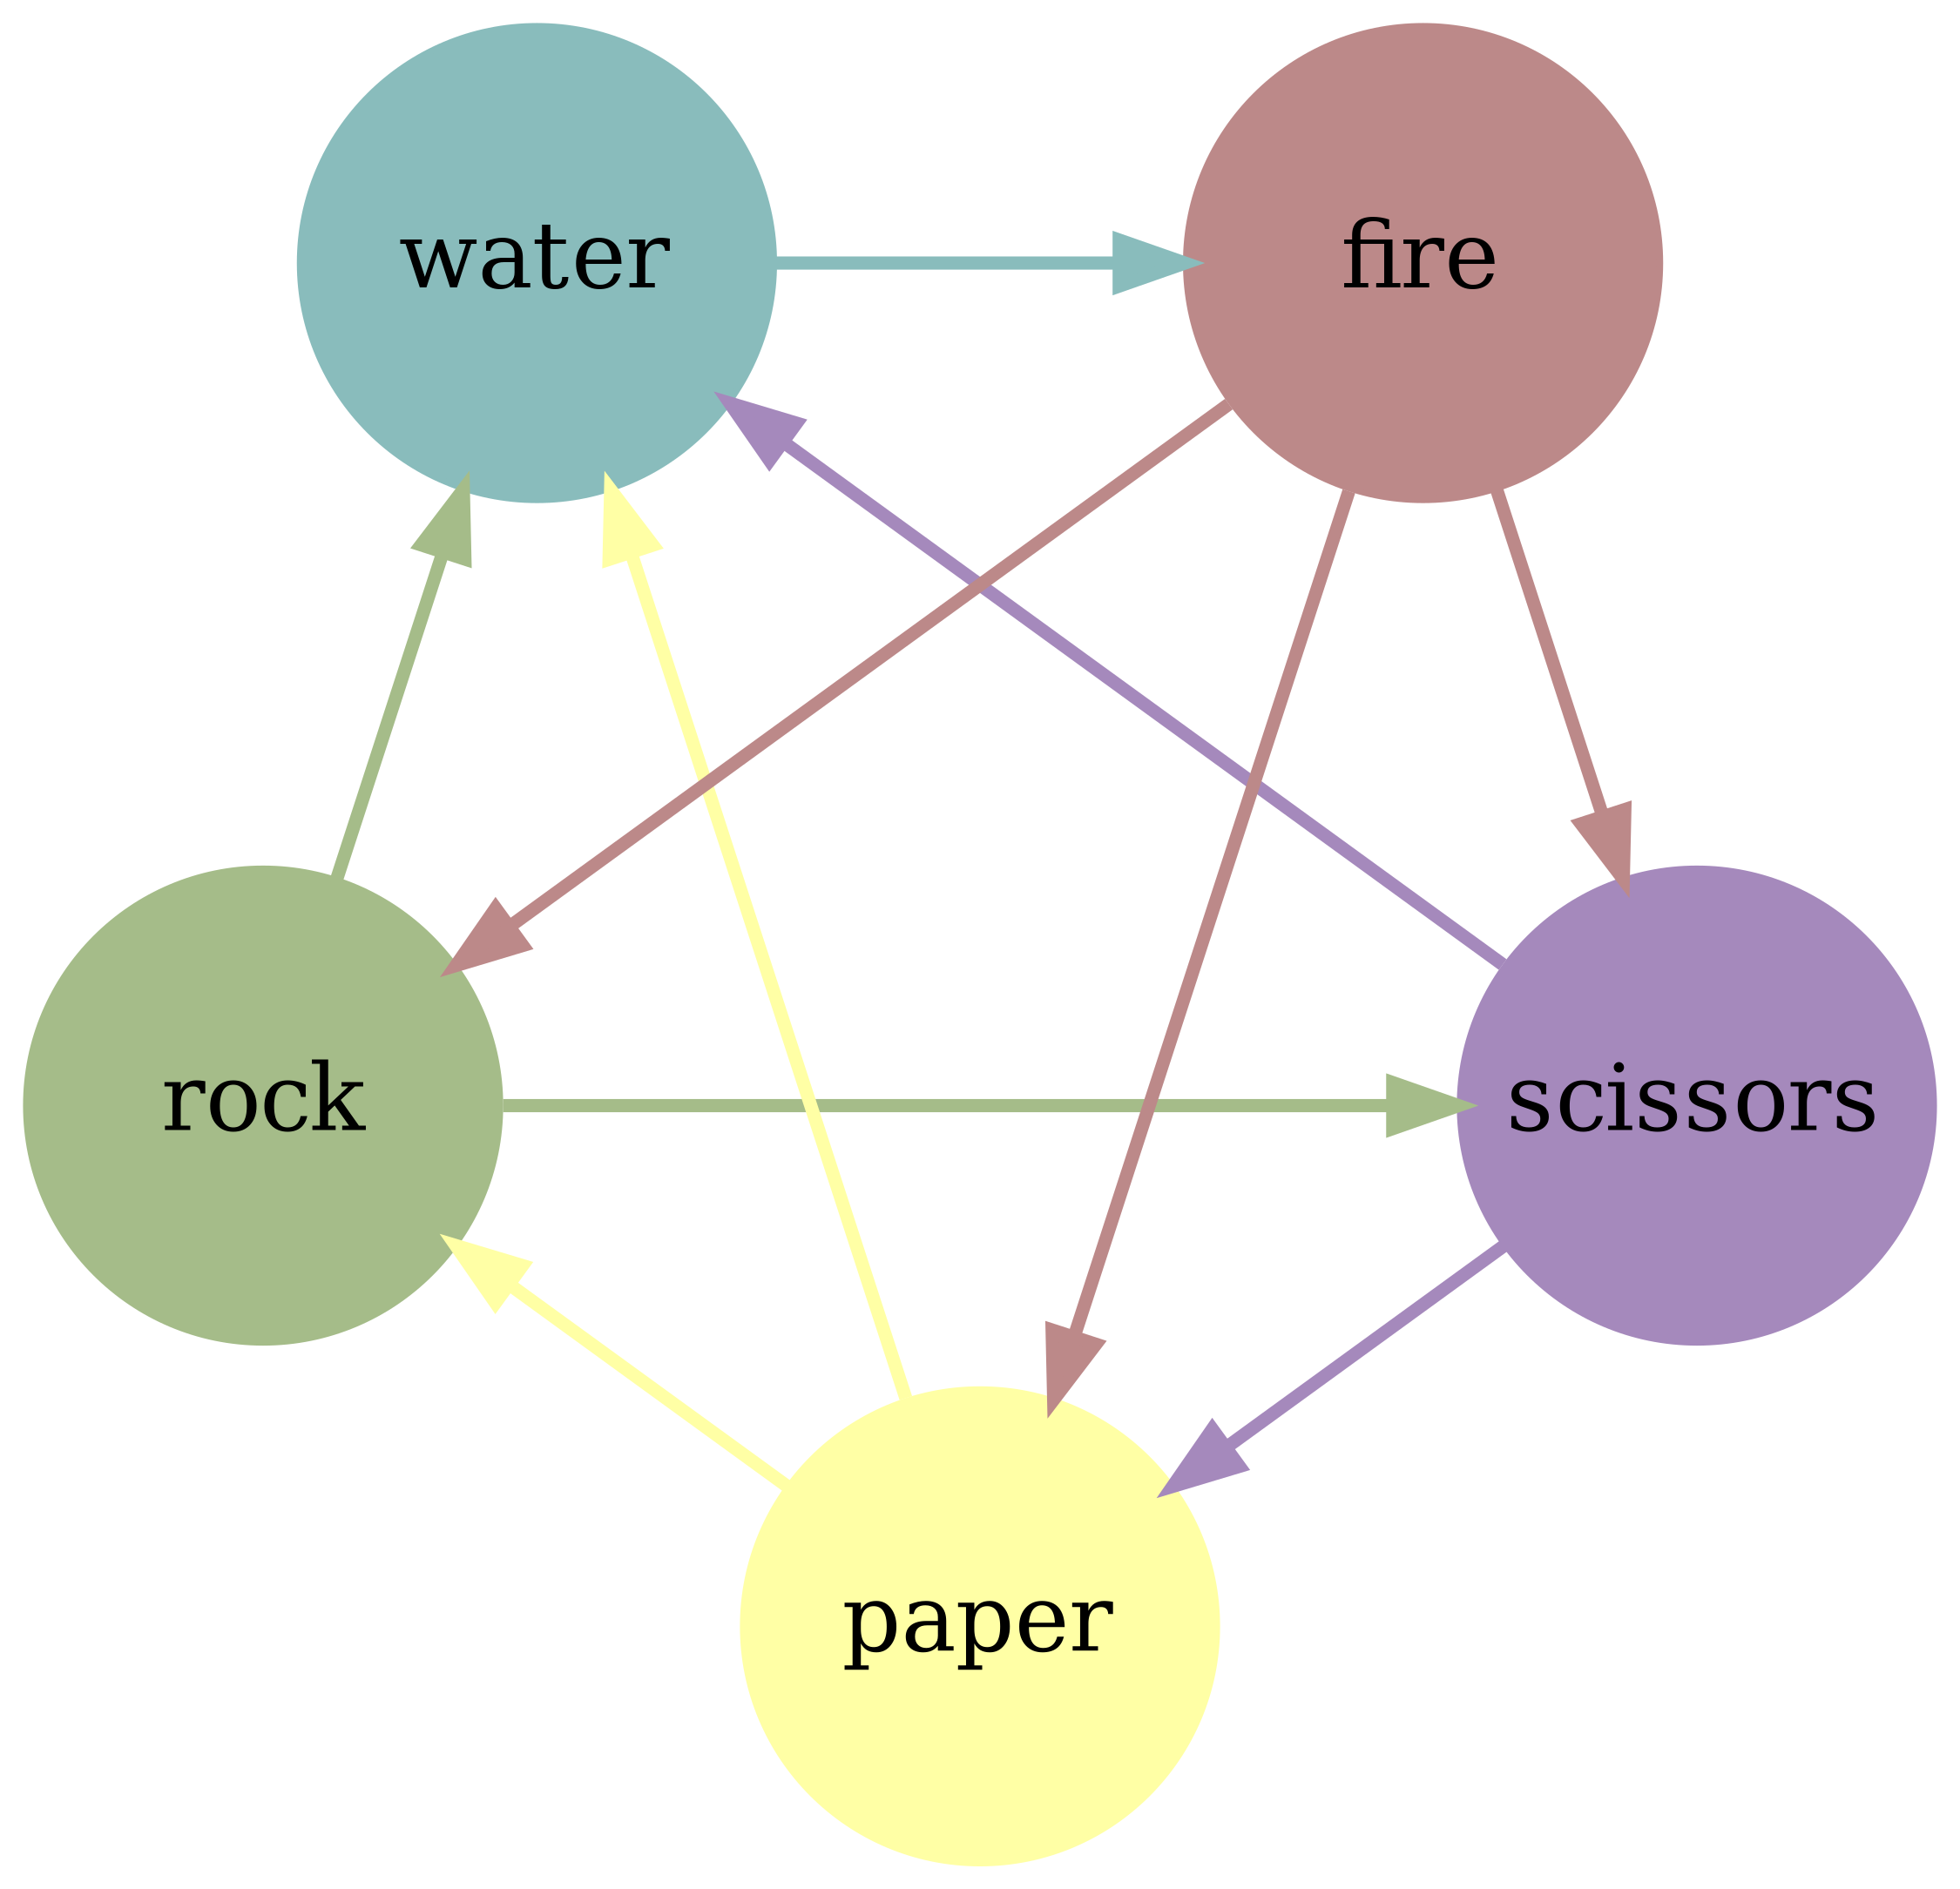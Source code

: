 digraph RPSFW
	{
		graph [size="15!"]
		layout="circo"
		normalize=true

		water [shape=circle width=1 fixedsize=true style=filled color="#89BCBC"]

		rock [shape=circle width=1 fixedsize=true style=filled color="#A5BC89"]
		scissors [shape=circle width=1 fixedsize=true style=filled color="#A589BC"]
		paper [shape=circle width=1 fixedsize=true style=filled color="#FFFFA5"]

		fire [shape=circle width=1 fixedsize=true style=filled color="#BC8989"]

		water -> fire [style="bold" color="#89BCBC"];

		rock -> scissors [style="bold" color="#A5BC89"];
		scissors -> paper [style="bold" color="#A589BC"];
		paper -> rock [style="bold" color="#FFFFA5"];

		rock -> water [style="bold" color="#A5BC89"];
		scissors -> water [style="bold" color="#A589BC"];
		paper -> water [style="bold" color="#FFFFA5"];

		fire -> rock [style="bold" color="#BC8989"];
		fire -> scissors [style="bold" color="#BC8989"];
		fire -> paper [style="bold" color="#BC8989"];
	}

